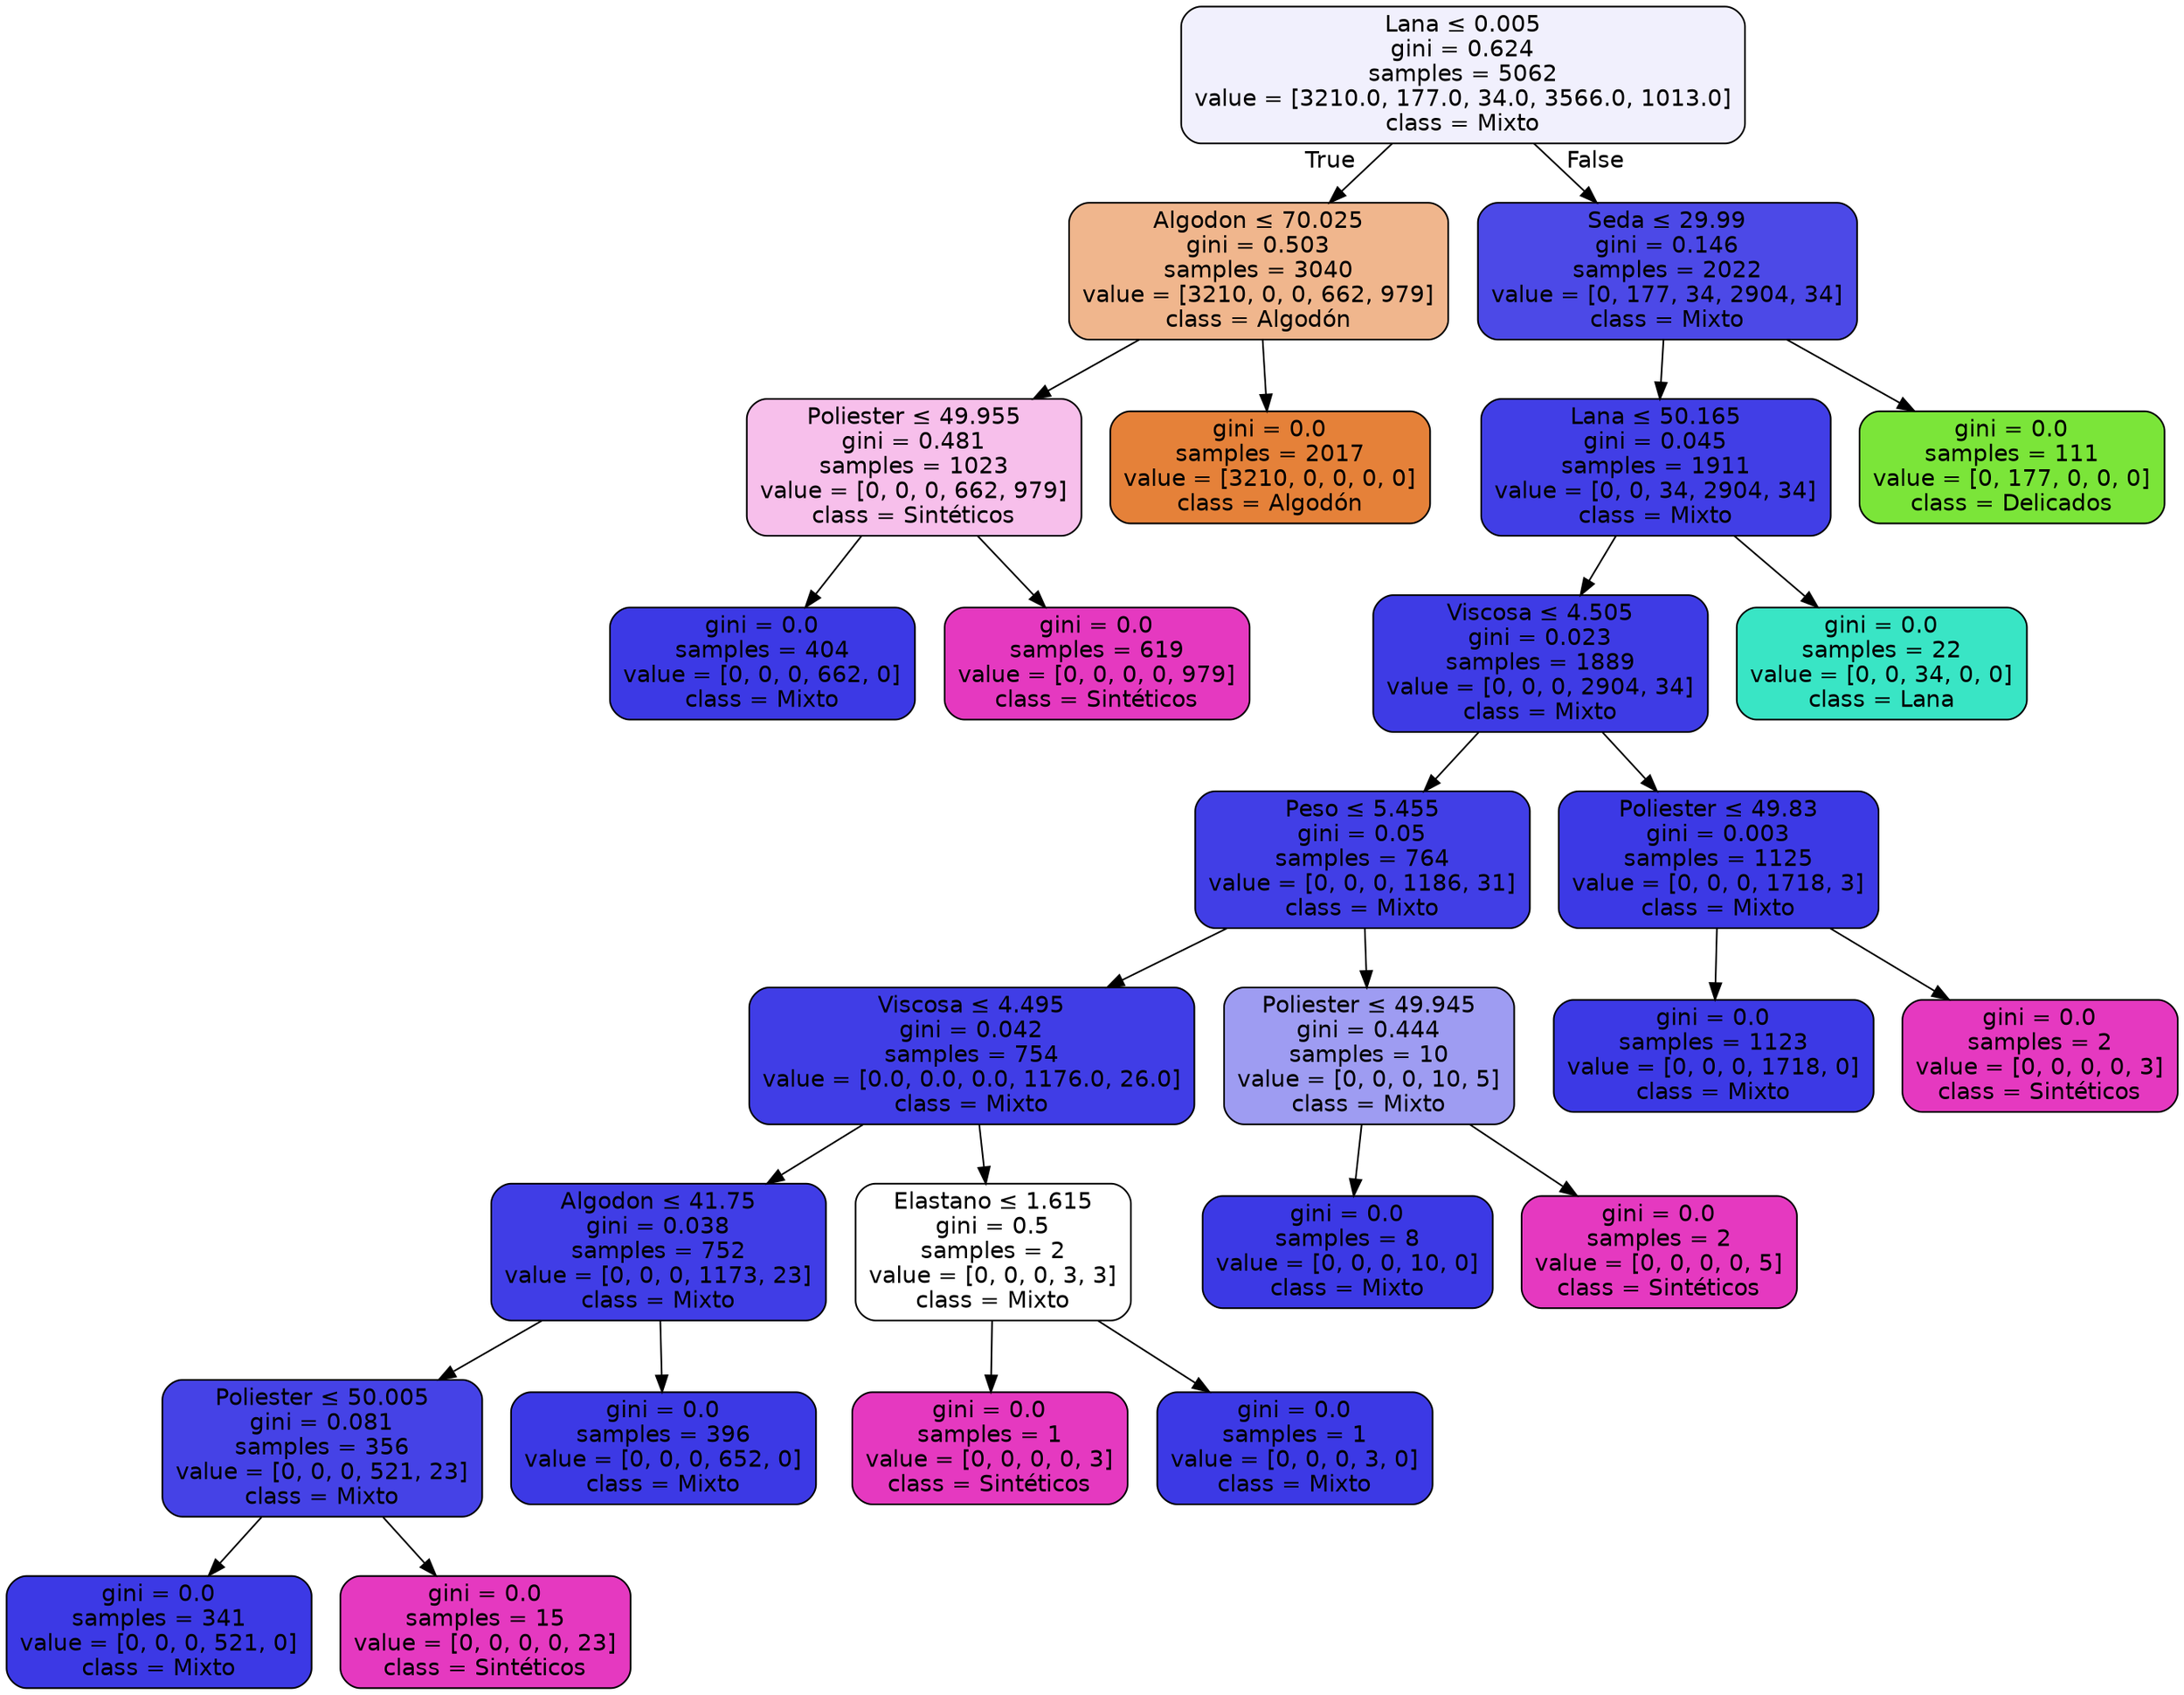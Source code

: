 digraph Tree {
node [shape=box, style="filled, rounded", color="black", fontname="helvetica"] ;
edge [fontname="helvetica"] ;
0 [label=<Lana &le; 0.005<br/>gini = 0.624<br/>samples = 5062<br/>value = [3210.0, 177.0, 34.0, 3566.0, 1013.0]<br/>class = Mixto>, fillcolor="#f1f0fd"] ;
1 [label=<Algodon &le; 70.025<br/>gini = 0.503<br/>samples = 3040<br/>value = [3210, 0, 0, 662, 979]<br/>class = Algodón>, fillcolor="#f0b68d"] ;
0 -> 1 [labeldistance=2.5, labelangle=45, headlabel="True"] ;
2 [label=<Poliester &le; 49.955<br/>gini = 0.481<br/>samples = 1023<br/>value = [0, 0, 0, 662, 979]<br/>class = Sintéticos>, fillcolor="#f7bfeb"] ;
1 -> 2 ;
3 [label=<gini = 0.0<br/>samples = 404<br/>value = [0, 0, 0, 662, 0]<br/>class = Mixto>, fillcolor="#3c39e5"] ;
2 -> 3 ;
4 [label=<gini = 0.0<br/>samples = 619<br/>value = [0, 0, 0, 0, 979]<br/>class = Sintéticos>, fillcolor="#e539c0"] ;
2 -> 4 ;
5 [label=<gini = 0.0<br/>samples = 2017<br/>value = [3210, 0, 0, 0, 0]<br/>class = Algodón>, fillcolor="#e58139"] ;
1 -> 5 ;
6 [label=<Seda &le; 29.99<br/>gini = 0.146<br/>samples = 2022<br/>value = [0, 177, 34, 2904, 34]<br/>class = Mixto>, fillcolor="#4c49e7"] ;
0 -> 6 [labeldistance=2.5, labelangle=-45, headlabel="False"] ;
7 [label=<Lana &le; 50.165<br/>gini = 0.045<br/>samples = 1911<br/>value = [0, 0, 34, 2904, 34]<br/>class = Mixto>, fillcolor="#413ee6"] ;
6 -> 7 ;
8 [label=<Viscosa &le; 4.505<br/>gini = 0.023<br/>samples = 1889<br/>value = [0, 0, 0, 2904, 34]<br/>class = Mixto>, fillcolor="#3e3be5"] ;
7 -> 8 ;
9 [label=<Peso &le; 5.455<br/>gini = 0.05<br/>samples = 764<br/>value = [0, 0, 0, 1186, 31]<br/>class = Mixto>, fillcolor="#413ee6"] ;
8 -> 9 ;
10 [label=<Viscosa &le; 4.495<br/>gini = 0.042<br/>samples = 754<br/>value = [0.0, 0.0, 0.0, 1176.0, 26.0]<br/>class = Mixto>, fillcolor="#403de6"] ;
9 -> 10 ;
11 [label=<Algodon &le; 41.75<br/>gini = 0.038<br/>samples = 752<br/>value = [0, 0, 0, 1173, 23]<br/>class = Mixto>, fillcolor="#403de6"] ;
10 -> 11 ;
12 [label=<Poliester &le; 50.005<br/>gini = 0.081<br/>samples = 356<br/>value = [0, 0, 0, 521, 23]<br/>class = Mixto>, fillcolor="#4542e6"] ;
11 -> 12 ;
13 [label=<gini = 0.0<br/>samples = 341<br/>value = [0, 0, 0, 521, 0]<br/>class = Mixto>, fillcolor="#3c39e5"] ;
12 -> 13 ;
14 [label=<gini = 0.0<br/>samples = 15<br/>value = [0, 0, 0, 0, 23]<br/>class = Sintéticos>, fillcolor="#e539c0"] ;
12 -> 14 ;
15 [label=<gini = 0.0<br/>samples = 396<br/>value = [0, 0, 0, 652, 0]<br/>class = Mixto>, fillcolor="#3c39e5"] ;
11 -> 15 ;
16 [label=<Elastano &le; 1.615<br/>gini = 0.5<br/>samples = 2<br/>value = [0, 0, 0, 3, 3]<br/>class = Mixto>, fillcolor="#ffffff"] ;
10 -> 16 ;
17 [label=<gini = 0.0<br/>samples = 1<br/>value = [0, 0, 0, 0, 3]<br/>class = Sintéticos>, fillcolor="#e539c0"] ;
16 -> 17 ;
18 [label=<gini = 0.0<br/>samples = 1<br/>value = [0, 0, 0, 3, 0]<br/>class = Mixto>, fillcolor="#3c39e5"] ;
16 -> 18 ;
19 [label=<Poliester &le; 49.945<br/>gini = 0.444<br/>samples = 10<br/>value = [0, 0, 0, 10, 5]<br/>class = Mixto>, fillcolor="#9e9cf2"] ;
9 -> 19 ;
20 [label=<gini = 0.0<br/>samples = 8<br/>value = [0, 0, 0, 10, 0]<br/>class = Mixto>, fillcolor="#3c39e5"] ;
19 -> 20 ;
21 [label=<gini = 0.0<br/>samples = 2<br/>value = [0, 0, 0, 0, 5]<br/>class = Sintéticos>, fillcolor="#e539c0"] ;
19 -> 21 ;
22 [label=<Poliester &le; 49.83<br/>gini = 0.003<br/>samples = 1125<br/>value = [0, 0, 0, 1718, 3]<br/>class = Mixto>, fillcolor="#3c39e5"] ;
8 -> 22 ;
23 [label=<gini = 0.0<br/>samples = 1123<br/>value = [0, 0, 0, 1718, 0]<br/>class = Mixto>, fillcolor="#3c39e5"] ;
22 -> 23 ;
24 [label=<gini = 0.0<br/>samples = 2<br/>value = [0, 0, 0, 0, 3]<br/>class = Sintéticos>, fillcolor="#e539c0"] ;
22 -> 24 ;
25 [label=<gini = 0.0<br/>samples = 22<br/>value = [0, 0, 34, 0, 0]<br/>class = Lana>, fillcolor="#39e5c5"] ;
7 -> 25 ;
26 [label=<gini = 0.0<br/>samples = 111<br/>value = [0, 177, 0, 0, 0]<br/>class = Delicados>, fillcolor="#7be539"] ;
6 -> 26 ;
}